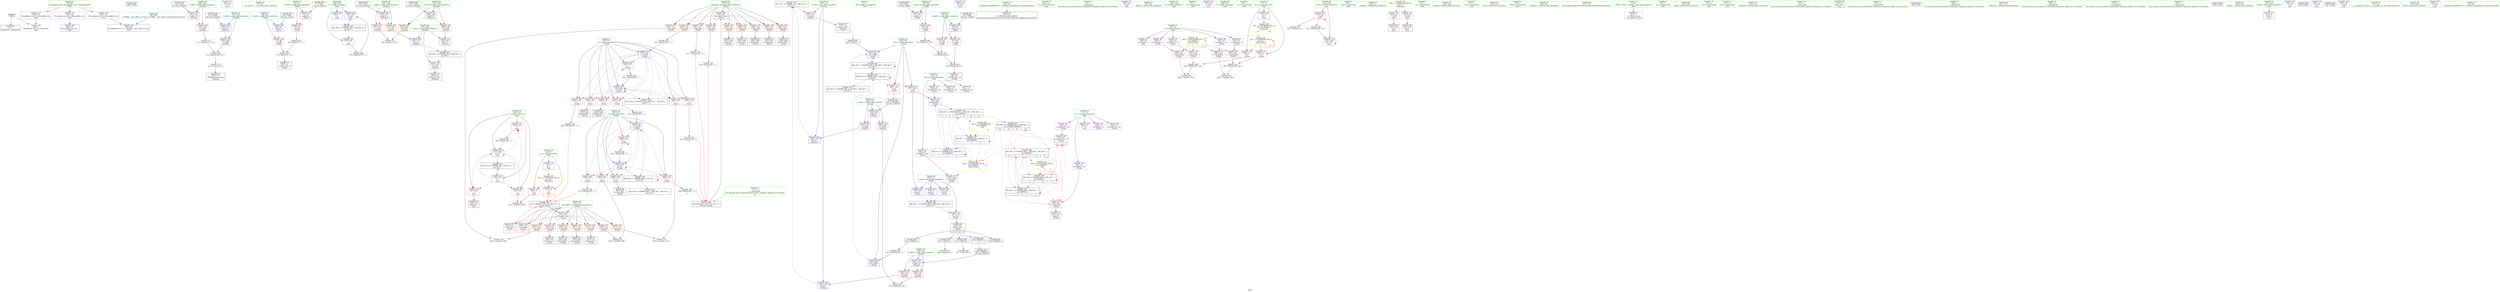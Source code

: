 digraph "SVFG" {
	label="SVFG";

	Node0x562c83ecf950 [shape=record,color=grey,label="{NodeID: 0\nNullPtr}"];
	Node0x562c83ecf950 -> Node0x562c83ee5480[style=solid];
	Node0x562c83ecf950 -> Node0x562c83eec950[style=solid];
	Node0x562c83f26810 [shape=record,color=black,label="{NodeID: 443\n380 = PHI()\n}"];
	Node0x562c83ee6e10 [shape=record,color=blue,label="{NodeID: 194\n103\<--101\nn.addr\<--n\n_Z4chckii\n}"];
	Node0x562c83ee6e10 -> Node0x562c83ee97d0[style=dashed];
	Node0x562c83ee37f0 [shape=record,color=purple,label="{NodeID: 111\n338\<--30\n\<--.str.4\nmain\n}"];
	Node0x562c83ee2210 [shape=record,color=green,label="{NodeID: 28\n51\<--52\n__cxa_atexit\<--__cxa_atexit_field_insensitive\n}"];
	Node0x562c83ef5730 [shape=record,color=grey,label="{NodeID: 305\n76 = Binary(77, 75, )\n}"];
	Node0x562c83ef5730 -> Node0x562c83ef5a30[style=solid];
	Node0x562c83eef460 [shape=record,color=blue,label="{NodeID: 222\n324\<--375\nt\<--inc5\nmain\n}"];
	Node0x562c83eef460 -> Node0x562c83f04920[style=dashed];
	Node0x562c83ee9ff0 [shape=record,color=red,label="{NodeID: 139\n154\<--149\n\<--b.addr\n_Z4maxiii\n}"];
	Node0x562c83ee9ff0 -> Node0x562c83ef6930[style=solid];
	Node0x562c83ee4aa0 [shape=record,color=green,label="{NodeID: 56\n314\<--315\ni\<--i_field_insensitive\nmain\n}"];
	Node0x562c83ee4aa0 -> Node0x562c83eec140[style=solid];
	Node0x562c83ee4aa0 -> Node0x562c83eec210[style=solid];
	Node0x562c83ee4aa0 -> Node0x562c83eec2e0[style=solid];
	Node0x562c83ee4aa0 -> Node0x562c83eef2c0[style=solid];
	Node0x562c83ee4aa0 -> Node0x562c83eef390[style=solid];
	Node0x562c83f04420 [shape=record,color=black,label="{NodeID: 333\nMR_14V_3 = PHI(MR_14V_4, MR_14V_2, )\npts\{121 \}\n}"];
	Node0x562c83f04420 -> Node0x562c83ee9970[style=dashed];
	Node0x562c83eeb6b0 [shape=record,color=red,label="{NodeID: 167\n255\<--178\n\<--j\n_Z3calii\n}"];
	Node0x562c83eeb6b0 -> Node0x562c83ef6ab0[style=solid];
	Node0x562c83ee62b0 [shape=record,color=black,label="{NodeID: 84\n260\<--259\nidxprom33\<--\n_Z3calii\n}"];
	Node0x562c83ebe7c0 [shape=record,color=green,label="{NodeID: 1\n7\<--1\n__dso_handle\<--dummyObj\nGlob }"];
	Node0x562c83f268e0 [shape=record,color=black,label="{NodeID: 444\n83 = PHI()\n0th arg _Z3offii }"];
	Node0x562c83f268e0 -> Node0x562c83ee6c70[style=solid];
	Node0x562c83ee6ee0 [shape=record,color=blue,label="{NodeID: 195\n105\<--102\nk.addr\<--k\n_Z4chckii\n}"];
	Node0x562c83ee6ee0 -> Node0x562c83ee98a0[style=dashed];
	Node0x562c83ee38c0 [shape=record,color=purple,label="{NodeID: 112\n360\<--30\n\<--.str.4\nmain\n}"];
	Node0x562c83ee2310 [shape=record,color=green,label="{NodeID: 29\n50\<--56\n_ZNSt8ios_base4InitD1Ev\<--_ZNSt8ios_base4InitD1Ev_field_insensitive\n}"];
	Node0x562c83ee2310 -> Node0x562c83ee5650[style=solid];
	Node0x562c83ef58b0 [shape=record,color=grey,label="{NodeID: 306\n246 = Binary(245, 77, )\n|{<s0>4}}"];
	Node0x562c83ef58b0:s0 -> Node0x562c83f27250[style=solid,color=red];
	Node0x562c83eea0c0 [shape=record,color=red,label="{NodeID: 140\n160\<--149\n\<--b.addr\n_Z4maxiii\n}"];
	Node0x562c83eea0c0 -> Node0x562c83ee7560[style=solid];
	Node0x562c83ee4b70 [shape=record,color=green,label="{NodeID: 57\n316\<--317\nj\<--j_field_insensitive\nmain\n}"];
	Node0x562c83f04920 [shape=record,color=black,label="{NodeID: 334\nMR_56V_3 = PHI(MR_56V_4, MR_56V_2, )\npts\{325 \}\n}"];
	Node0x562c83f04920 -> Node0x562c83eec480[style=dashed];
	Node0x562c83f04920 -> Node0x562c83eef460[style=dashed];
	Node0x562c83eeb780 [shape=record,color=red,label="{NodeID: 168\n265\<--178\n\<--j\n_Z3calii\n}"];
	Node0x562c83eeb780 -> Node0x562c83ee6380[style=solid];
	Node0x562c83ee6380 [shape=record,color=black,label="{NodeID: 85\n266\<--265\nidxprom36\<--\n_Z3calii\n}"];
	Node0x562c83ee0830 [shape=record,color=green,label="{NodeID: 2\n9\<--1\n\<--dummyObj\nCan only get source location for instruction, argument, global var or function.}"];
	Node0x562c83f269b0 [shape=record,color=black,label="{NodeID: 445\n84 = PHI()\n1st arg _Z3offii }"];
	Node0x562c83f269b0 -> Node0x562c83ee6d40[style=solid];
	Node0x562c83ee6fb0 [shape=record,color=blue,label="{NodeID: 196\n122\<--118\na.addr\<--a\n_Z4miniii\n}"];
	Node0x562c83ee6fb0 -> Node0x562c83ee9a40[style=dashed];
	Node0x562c83ee6fb0 -> Node0x562c83ee9b10[style=dashed];
	Node0x562c83ee3990 [shape=record,color=purple,label="{NodeID: 113\n349\<--32\n\<--.str.5\nmain\n}"];
	Node0x562c83ee2410 [shape=record,color=green,label="{NodeID: 30\n63\<--64\n_Z2onii\<--_Z2onii_field_insensitive\n}"];
	Node0x562c83ef5a30 [shape=record,color=grey,label="{NodeID: 307\n78 = Binary(74, 76, )\n}"];
	Node0x562c83ef5a30 -> Node0x562c83ee5750[style=solid];
	Node0x562c83eea190 [shape=record,color=red,label="{NodeID: 141\n307\<--170\n\<--retval\n_Z3calii\n}"];
	Node0x562c83eea190 -> Node0x562c83ee65f0[style=solid];
	Node0x562c83ee4c40 [shape=record,color=green,label="{NodeID: 58\n318\<--319\nk\<--k_field_insensitive\nmain\n}"];
	Node0x562c83f04e20 [shape=record,color=black,label="{NodeID: 335\nMR_52V_2 = PHI(MR_52V_4, MR_52V_1, )\npts\{315 \}\n}"];
	Node0x562c83f04e20 -> Node0x562c83eef2c0[style=dashed];
	Node0x562c83eeb850 [shape=record,color=red,label="{NodeID: 169\n274\<--178\n\<--j\n_Z3calii\n}"];
	Node0x562c83eeb850 -> Node0x562c83ef5430[style=solid];
	Node0x562c83ee6450 [shape=record,color=black,label="{NodeID: 86\n299\<--298\nidxprom53\<--\n_Z3calii\n}"];
	Node0x562c83ee08c0 [shape=record,color=green,label="{NodeID: 3\n20\<--1\n.str\<--dummyObj\nGlob }"];
	Node0x562c83f26a80 [shape=record,color=black,label="{NodeID: 446\n101 = PHI()\n0th arg _Z4chckii }"];
	Node0x562c83f26a80 -> Node0x562c83ee6e10[style=solid];
	Node0x562c83ee7080 [shape=record,color=blue,label="{NodeID: 197\n124\<--119\nb.addr\<--b\n_Z4miniii\n}"];
	Node0x562c83ee7080 -> Node0x562c83ee9be0[style=dashed];
	Node0x562c83ee7080 -> Node0x562c83ee9cb0[style=dashed];
	Node0x562c83ee3a60 [shape=record,color=purple,label="{NodeID: 114\n379\<--34\n\<--.str.6\nmain\n}"];
	Node0x562c83ee2510 [shape=record,color=green,label="{NodeID: 31\n68\<--69\nn.addr\<--n.addr_field_insensitive\n_Z2onii\n}"];
	Node0x562c83ee2510 -> Node0x562c83ee93c0[style=solid];
	Node0x562c83ee2510 -> Node0x562c83eeca50[style=solid];
	Node0x562c83ef5bb0 [shape=record,color=grey,label="{NodeID: 308\n94 = Binary(77, 93, )\n}"];
	Node0x562c83ef5bb0 -> Node0x562c83ef5eb0[style=solid];
	Node0x562c83eea260 [shape=record,color=red,label="{NodeID: 142\n184\<--172\n\<--beg.addr\n_Z3calii\n}"];
	Node0x562c83eea260 -> Node0x562c83ef70b0[style=solid];
	Node0x562c83ee4d10 [shape=record,color=green,label="{NodeID: 59\n320\<--321\nl\<--l_field_insensitive\nmain\n}"];
	Node0x562c83eeb920 [shape=record,color=red,label="{NodeID: 170\n281\<--178\n\<--j\n_Z3calii\n}"];
	Node0x562c83eeb920 -> Node0x562c83ef52b0[style=solid];
	Node0x562c83ee6520 [shape=record,color=black,label="{NodeID: 87\n302\<--301\nidxprom55\<--\n_Z3calii\n}"];
	Node0x562c83ee0950 [shape=record,color=green,label="{NodeID: 4\n22\<--1\n.str.1\<--dummyObj\nGlob }"];
	Node0x562c83f26b80 [shape=record,color=black,label="{NodeID: 447\n102 = PHI()\n1st arg _Z4chckii }"];
	Node0x562c83f26b80 -> Node0x562c83ee6ee0[style=solid];
	Node0x562c83f0c090 [shape=record,color=yellow,style=double,label="{NodeID: 364\n40V_1 = ENCHI(MR_40V_0)\npts\{140000 \}\nFun[_Z3calii]|{|<s4>3|<s5>4|<s6>5|<s7>6}}"];
	Node0x562c83f0c090 -> Node0x562c83eebe00[style=dashed];
	Node0x562c83f0c090 -> Node0x562c83eebed0[style=dashed];
	Node0x562c83f0c090 -> Node0x562c83eebfa0[style=dashed];
	Node0x562c83f0c090 -> Node0x562c83eec070[style=dashed];
	Node0x562c83f0c090:s4 -> Node0x562c83f0c090[style=dashed,color=red];
	Node0x562c83f0c090:s5 -> Node0x562c83f0c090[style=dashed,color=red];
	Node0x562c83f0c090:s6 -> Node0x562c83f0c090[style=dashed,color=red];
	Node0x562c83f0c090:s7 -> Node0x562c83f0c090[style=dashed,color=red];
	Node0x562c83ee7150 [shape=record,color=blue,label="{NodeID: 198\n120\<--132\nretval\<--\n_Z4miniii\n}"];
	Node0x562c83ee7150 -> Node0x562c83f04420[style=dashed];
	Node0x562c83ee8c90 [shape=record,color=purple,label="{NodeID: 115\n404\<--36\nllvm.global_ctors_0\<--llvm.global_ctors\nGlob }"];
	Node0x562c83ee8c90 -> Node0x562c83eec750[style=solid];
	Node0x562c83ee25e0 [shape=record,color=green,label="{NodeID: 32\n70\<--71\nk.addr\<--k.addr_field_insensitive\n_Z2onii\n}"];
	Node0x562c83ee25e0 -> Node0x562c83ee9490[style=solid];
	Node0x562c83ee25e0 -> Node0x562c83eecb20[style=solid];
	Node0x562c83ef5d30 [shape=record,color=grey,label="{NodeID: 309\n96 = Binary(91, 95, )\n}"];
	Node0x562c83ef5d30 -> Node0x562c83ee5820[style=solid];
	Node0x562c83eea330 [shape=record,color=red,label="{NodeID: 143\n190\<--172\n\<--beg.addr\n_Z3calii\n}"];
	Node0x562c83eea330 -> Node0x562c83ee5b60[style=solid];
	Node0x562c83ee4de0 [shape=record,color=green,label="{NodeID: 60\n322\<--323\ntest\<--test_field_insensitive\nmain\n}"];
	Node0x562c83ee4de0 -> Node0x562c83eec3b0[style=solid];
	Node0x562c83ee4de0 -> Node0x562c83eef1f0[style=solid];
	Node0x562c83f05820 [shape=record,color=black,label="{NodeID: 337\nMR_60V_2 = PHI(MR_60V_3, MR_60V_1, )\npts\{160000 190000 \}\n|{<s0>14|<s1>14|<s2>14|<s3>14}}"];
	Node0x562c83f05820:s0 -> Node0x562c83eebc60[style=dashed,color=red];
	Node0x562c83f05820:s1 -> Node0x562c83ee7970[style=dashed,color=red];
	Node0x562c83f05820:s2 -> Node0x562c83f07a50[style=dashed,color=red];
	Node0x562c83f05820:s3 -> Node0x562c83f0c170[style=dashed,color=red];
	Node0x562c83eeb9f0 [shape=record,color=red,label="{NodeID: 171\n288\<--178\n\<--j\n_Z3calii\n}"];
	Node0x562c83eeb9f0 -> Node0x562c83ef4fb0[style=solid];
	Node0x562c83ee65f0 [shape=record,color=black,label="{NodeID: 88\n167\<--307\n_Z3calii_ret\<--\n_Z3calii\n|{<s0>3|<s1>4|<s2>5|<s3>6|<s4>14}}"];
	Node0x562c83ee65f0:s0 -> Node0x562c83f28230[style=solid,color=blue];
	Node0x562c83ee65f0:s1 -> Node0x562c83f27ae0[style=solid,color=blue];
	Node0x562c83ee65f0:s2 -> Node0x562c83f27de0[style=solid,color=blue];
	Node0x562c83ee65f0:s3 -> Node0x562c83f27f50[style=solid,color=blue];
	Node0x562c83ee65f0:s4 -> Node0x562c83f26620[style=solid,color=blue];
	Node0x562c83ee09e0 [shape=record,color=green,label="{NodeID: 5\n24\<--1\nstdin\<--dummyObj\nGlob }"];
	Node0x562c83f26c80 [shape=record,color=black,label="{NodeID: 448\n168 = PHI(217, 244, 273, 282, 77, )\n0th arg _Z3calii }"];
	Node0x562c83f26c80 -> Node0x562c83ee7630[style=solid];
	Node0x562c83f0c170 [shape=record,color=yellow,style=double,label="{NodeID: 365\n42V_1 = ENCHI(MR_42V_0)\npts\{160000 \}\nFun[_Z3calii]|{|<s2>3}}"];
	Node0x562c83f0c170 -> Node0x562c83eebd30[style=dashed];
	Node0x562c83f0c170 -> Node0x562c83f07550[style=dashed];
	Node0x562c83f0c170:s2 -> Node0x562c83f0c170[style=dashed,color=red];
	Node0x562c83ee7220 [shape=record,color=blue,label="{NodeID: 199\n120\<--135\nretval\<--\n_Z4miniii\n}"];
	Node0x562c83ee7220 -> Node0x562c83f04420[style=dashed];
	Node0x562c83ee8d20 [shape=record,color=purple,label="{NodeID: 116\n405\<--36\nllvm.global_ctors_1\<--llvm.global_ctors\nGlob }"];
	Node0x562c83ee8d20 -> Node0x562c83eec850[style=solid];
	Node0x562c83ee26b0 [shape=record,color=green,label="{NodeID: 33\n80\<--81\n_Z3offii\<--_Z3offii_field_insensitive\n}"];
	Node0x562c83ef5eb0 [shape=record,color=grey,label="{NodeID: 310\n95 = Binary(92, 94, )\n}"];
	Node0x562c83ef5eb0 -> Node0x562c83ef5d30[style=solid];
	Node0x562c83eea400 [shape=record,color=red,label="{NodeID: 144\n199\<--172\n\<--beg.addr\n_Z3calii\n}"];
	Node0x562c83eea400 -> Node0x562c83ee5dd0[style=solid];
	Node0x562c83ee4eb0 [shape=record,color=green,label="{NodeID: 61\n324\<--325\nt\<--t_field_insensitive\nmain\n}"];
	Node0x562c83ee4eb0 -> Node0x562c83eec480[style=solid];
	Node0x562c83ee4eb0 -> Node0x562c83eef120[style=solid];
	Node0x562c83ee4eb0 -> Node0x562c83eef460[style=solid];
	Node0x562c83f05d50 [shape=record,color=black,label="{NodeID: 338\nMR_28V_3 = PHI(MR_28V_5, MR_28V_2, MR_28V_4, )\npts\{171 \}\n}"];
	Node0x562c83f05d50 -> Node0x562c83eea190[style=dashed];
	Node0x562c83eebac0 [shape=record,color=red,label="{NodeID: 172\n280\<--180\n\<--ret\n_Z3calii\n|{<s0>7}}"];
	Node0x562c83eebac0:s0 -> Node0x562c83f27600[style=solid,color=red];
	Node0x562c83ee66c0 [shape=record,color=black,label="{NodeID: 89\n331\<--328\ncall\<--\nmain\n}"];
	Node0x562c83ee1220 [shape=record,color=green,label="{NodeID: 6\n25\<--1\n.str.2\<--dummyObj\nGlob }"];
	Node0x562c83f27250 [shape=record,color=black,label="{NodeID: 449\n169 = PHI(218, 246, 275, 283, 377, )\n1st arg _Z3calii }"];
	Node0x562c83f27250 -> Node0x562c83ee7700[style=solid];
	Node0x562c83ee72f0 [shape=record,color=blue,label="{NodeID: 200\n147\<--143\na.addr\<--a\n_Z4maxiii\n}"];
	Node0x562c83ee72f0 -> Node0x562c83ee9e50[style=dashed];
	Node0x562c83ee72f0 -> Node0x562c83ee9f20[style=dashed];
	Node0x562c83ee8de0 [shape=record,color=purple,label="{NodeID: 117\n406\<--36\nllvm.global_ctors_2\<--llvm.global_ctors\nGlob }"];
	Node0x562c83ee8de0 -> Node0x562c83eec950[style=solid];
	Node0x562c83ee27b0 [shape=record,color=green,label="{NodeID: 34\n85\<--86\nn.addr\<--n.addr_field_insensitive\n_Z3offii\n}"];
	Node0x562c83ee27b0 -> Node0x562c83ee9560[style=solid];
	Node0x562c83ee27b0 -> Node0x562c83ee9630[style=solid];
	Node0x562c83ee27b0 -> Node0x562c83ee6c70[style=solid];
	Node0x562c83ef6030 [shape=record,color=grey,label="{NodeID: 311\n111 = Binary(77, 110, )\n}"];
	Node0x562c83ef6030 -> Node0x562c83ef40b0[style=solid];
	Node0x562c83eea4d0 [shape=record,color=red,label="{NodeID: 145\n208\<--172\n\<--beg.addr\n_Z3calii\n}"];
	Node0x562c83eea4d0 -> Node0x562c83ee5f70[style=solid];
	Node0x562c83ee4f80 [shape=record,color=green,label="{NodeID: 62\n332\<--333\nfreopen\<--freopen_field_insensitive\n}"];
	Node0x562c83f06a60 [shape=record,color=black,label="{NodeID: 339\nMR_34V_2 = PHI(MR_34V_4, MR_34V_1, MR_34V_1, )\npts\{177 \}\n}"];
	Node0x562c83eebb90 [shape=record,color=red,label="{NodeID: 173\n297\<--180\n\<--ret\n_Z3calii\n}"];
	Node0x562c83eebb90 -> Node0x562c83eeeeb0[style=solid];
	Node0x562c83eebb90 -> Node0x562c83eeef80[style=solid];
	Node0x562c83ee6790 [shape=record,color=black,label="{NodeID: 90\n337\<--334\ncall1\<--\nmain\n}"];
	Node0x562c83ee12b0 [shape=record,color=green,label="{NodeID: 7\n27\<--1\n.str.3\<--dummyObj\nGlob }"];
	Node0x562c83f27460 [shape=record,color=black,label="{NodeID: 450\n143 = PHI()\n0th arg _Z4maxiii }"];
	Node0x562c83f27460 -> Node0x562c83ee72f0[style=solid];
	Node0x562c83ee73c0 [shape=record,color=blue,label="{NodeID: 201\n149\<--144\nb.addr\<--b\n_Z4maxiii\n}"];
	Node0x562c83ee73c0 -> Node0x562c83ee9ff0[style=dashed];
	Node0x562c83ee73c0 -> Node0x562c83eea0c0[style=dashed];
	Node0x562c83ee8ee0 [shape=record,color=red,label="{NodeID: 118\n354\<--8\n\<--n\nmain\n}"];
	Node0x562c83ee8ee0 -> Node0x562c83ef67b0[style=solid];
	Node0x562c83ee2880 [shape=record,color=green,label="{NodeID: 35\n87\<--88\nk.addr\<--k.addr_field_insensitive\n_Z3offii\n}"];
	Node0x562c83ee2880 -> Node0x562c83ee9700[style=solid];
	Node0x562c83ee2880 -> Node0x562c83ee6d40[style=solid];
	Node0x562c83ef61b0 [shape=record,color=grey,label="{NodeID: 312\n113 = cmp(112, 9, )\n}"];
	Node0x562c83ef61b0 -> Node0x562c83ee58f0[style=solid];
	Node0x562c83eea5a0 [shape=record,color=red,label="{NodeID: 146\n216\<--172\n\<--beg.addr\n_Z3calii\n}"];
	Node0x562c83eea5a0 -> Node0x562c83ef4230[style=solid];
	Node0x562c83ee5080 [shape=record,color=green,label="{NodeID: 63\n340\<--341\nscanf\<--scanf_field_insensitive\n}"];
	Node0x562c83f06b50 [shape=record,color=black,label="{NodeID: 340\nMR_36V_2 = PHI(MR_36V_3, MR_36V_1, MR_36V_1, )\npts\{179 \}\n}"];
	Node0x562c83eebc60 [shape=record,color=red,label="{NodeID: 174\n196\<--195\n\<--arrayidx2\n_Z3calii\n}"];
	Node0x562c83eebc60 -> Node0x562c83ee5d00[style=solid];
	Node0x562c83ee6860 [shape=record,color=black,label="{NodeID: 91\n358\<--357\nidxprom\<--\nmain\n}"];
	Node0x562c83ee1340 [shape=record,color=green,label="{NodeID: 8\n29\<--1\nstdout\<--dummyObj\nGlob }"];
	Node0x562c83f27530 [shape=record,color=black,label="{NodeID: 451\n144 = PHI()\n1st arg _Z4maxiii }"];
	Node0x562c83f27530 -> Node0x562c83ee73c0[style=solid];
	Node0x562c83ee7490 [shape=record,color=blue,label="{NodeID: 202\n145\<--157\nretval\<--\n_Z4maxiii\n}"];
	Node0x562c83ee7490 -> Node0x562c83f0a750[style=dashed];
	Node0x562c83ee8fb0 [shape=record,color=red,label="{NodeID: 119\n377\<--8\n\<--n\nmain\n|{<s0>14}}"];
	Node0x562c83ee8fb0:s0 -> Node0x562c83f27250[style=solid,color=red];
	Node0x562c83ee2950 [shape=record,color=green,label="{NodeID: 36\n98\<--99\n_Z4chckii\<--_Z4chckii_field_insensitive\n}"];
	Node0x562c83ef6330 [shape=record,color=grey,label="{NodeID: 313\n347 = cmp(343, 9, )\n}"];
	Node0x562c83eea670 [shape=record,color=red,label="{NodeID: 147\n222\<--172\n\<--beg.addr\n_Z3calii\n}"];
	Node0x562c83eea670 -> Node0x562c83ef4530[style=solid];
	Node0x562c83ee5180 [shape=record,color=green,label="{NodeID: 64\n372\<--373\nllvm.memset.p0i8.i64\<--llvm.memset.p0i8.i64_field_insensitive\n}"];
	Node0x562c83f07050 [shape=record,color=black,label="{NodeID: 341\nMR_38V_2 = PHI(MR_38V_4, MR_38V_1, MR_38V_1, )\npts\{181 \}\n}"];
	Node0x562c83eebd30 [shape=record,color=red,label="{NodeID: 175\n205\<--204\n\<--arrayidx7\n_Z3calii\n}"];
	Node0x562c83eebd30 -> Node0x562c83ee78a0[style=solid];
	Node0x562c83ee6930 [shape=record,color=purple,label="{NodeID: 92\n47\<--4\n\<--_ZStL8__ioinit\n__cxx_global_var_init\n}"];
	Node0x562c83ee13d0 [shape=record,color=green,label="{NodeID: 9\n30\<--1\n.str.4\<--dummyObj\nGlob }"];
	Node0x562c83f27600 [shape=record,color=black,label="{NodeID: 452\n118 = PHI(280, )\n0th arg _Z4miniii }"];
	Node0x562c83f27600 -> Node0x562c83ee6fb0[style=solid];
	Node0x562c83ee7560 [shape=record,color=blue,label="{NodeID: 203\n145\<--160\nretval\<--\n_Z4maxiii\n}"];
	Node0x562c83ee7560 -> Node0x562c83f0a750[style=dashed];
	Node0x562c83ee9080 [shape=record,color=red,label="{NodeID: 120\n234\<--11\n\<--K\n_Z3calii\n}"];
	Node0x562c83ee9080 -> Node0x562c83ef3f30[style=solid];
	Node0x562c83ee2a50 [shape=record,color=green,label="{NodeID: 37\n103\<--104\nn.addr\<--n.addr_field_insensitive\n_Z4chckii\n}"];
	Node0x562c83ee2a50 -> Node0x562c83ee97d0[style=solid];
	Node0x562c83ee2a50 -> Node0x562c83ee6e10[style=solid];
	Node0x562c83ef64b0 [shape=record,color=grey,label="{NodeID: 314\n228 = cmp(226, 227, )\n}"];
	Node0x562c83eea740 [shape=record,color=red,label="{NodeID: 148\n230\<--172\n\<--beg.addr\n_Z3calii\n}"];
	Node0x562c83eea740 -> Node0x562c83ee6110[style=solid];
	Node0x562c83ee5280 [shape=record,color=green,label="{NodeID: 65\n381\<--382\nprintf\<--printf_field_insensitive\n}"];
	Node0x562c83f07550 [shape=record,color=black,label="{NodeID: 342\nMR_42V_2 = PHI(MR_42V_11, MR_42V_1, MR_42V_1, )\npts\{160000 \}\n|{<s0>3|<s1>4|<s2>4|<s3>5|<s4>6|<s5>14}}"];
	Node0x562c83f07550:s0 -> Node0x562c83f03a20[style=dashed,color=blue];
	Node0x562c83f07550:s1 -> Node0x562c83f03a20[style=dashed,color=blue];
	Node0x562c83f07550:s2 -> Node0x562c83f08e50[style=dashed,color=blue];
	Node0x562c83f07550:s3 -> Node0x562c83f12d60[style=dashed,color=blue];
	Node0x562c83f07550:s4 -> Node0x562c83f08e50[style=dashed,color=blue];
	Node0x562c83f07550:s5 -> Node0x562c83f05820[style=dashed,color=blue];
	Node0x562c83eebe00 [shape=record,color=red,label="{NodeID: 176\n233\<--232\n\<--arrayidx17\n_Z3calii\n}"];
	Node0x562c83eebe00 -> Node0x562c83ef3f30[style=solid];
	Node0x562c83ee6a00 [shape=record,color=purple,label="{NodeID: 93\n232\<--13\narrayidx17\<--a\n_Z3calii\n}"];
	Node0x562c83ee6a00 -> Node0x562c83eebe00[style=solid];
	Node0x562c83ee1460 [shape=record,color=green,label="{NodeID: 10\n32\<--1\n.str.5\<--dummyObj\nGlob }"];
	Node0x562c83f27710 [shape=record,color=black,label="{NodeID: 453\n119 = PHI(284, )\n1st arg _Z4miniii }"];
	Node0x562c83f27710 -> Node0x562c83ee7080[style=solid];
	Node0x562c83ee7630 [shape=record,color=blue,label="{NodeID: 204\n172\<--168\nbeg.addr\<--beg\n_Z3calii\n}"];
	Node0x562c83ee7630 -> Node0x562c83eea260[style=dashed];
	Node0x562c83ee7630 -> Node0x562c83eea330[style=dashed];
	Node0x562c83ee7630 -> Node0x562c83eea400[style=dashed];
	Node0x562c83ee7630 -> Node0x562c83eea4d0[style=dashed];
	Node0x562c83ee7630 -> Node0x562c83eea5a0[style=dashed];
	Node0x562c83ee7630 -> Node0x562c83eea670[style=dashed];
	Node0x562c83ee7630 -> Node0x562c83eea740[style=dashed];
	Node0x562c83ee7630 -> Node0x562c83eea810[style=dashed];
	Node0x562c83ee7630 -> Node0x562c83eea8e0[style=dashed];
	Node0x562c83ee9150 [shape=record,color=red,label="{NodeID: 121\n263\<--11\n\<--K\n_Z3calii\n}"];
	Node0x562c83ee9150 -> Node0x562c83ef5130[style=solid];
	Node0x562c83ee2b20 [shape=record,color=green,label="{NodeID: 38\n105\<--106\nk.addr\<--k.addr_field_insensitive\n_Z4chckii\n}"];
	Node0x562c83ee2b20 -> Node0x562c83ee98a0[style=solid];
	Node0x562c83ee2b20 -> Node0x562c83ee6ee0[style=solid];
	Node0x562c83ef6630 [shape=record,color=grey,label="{NodeID: 315\n240 = cmp(235, 239, )\n}"];
	Node0x562c83eea810 [shape=record,color=red,label="{NodeID: 149\n243\<--172\n\<--beg.addr\n_Z3calii\n}"];
	Node0x562c83eea810 -> Node0x562c83ef43b0[style=solid];
	Node0x562c83ee5380 [shape=record,color=green,label="{NodeID: 66\n38\<--400\n_GLOBAL__sub_I_Rijul_2_0.cpp\<--_GLOBAL__sub_I_Rijul_2_0.cpp_field_insensitive\n}"];
	Node0x562c83ee5380 -> Node0x562c83eec850[style=solid];
	Node0x562c83f07a50 [shape=record,color=black,label="{NodeID: 343\nMR_44V_2 = PHI(MR_44V_5, MR_44V_1, MR_44V_1, )\npts\{190000 \}\n|{<s0>3|<s1>4|<s2>4|<s3>5|<s4>6|<s5>14}}"];
	Node0x562c83f07a50:s0 -> Node0x562c83f03f20[style=dashed,color=blue];
	Node0x562c83f07a50:s1 -> Node0x562c83f03f20[style=dashed,color=blue];
	Node0x562c83f07a50:s2 -> Node0x562c83f09350[style=dashed,color=blue];
	Node0x562c83f07a50:s3 -> Node0x562c83f12ec0[style=dashed,color=blue];
	Node0x562c83f07a50:s4 -> Node0x562c83f09350[style=dashed,color=blue];
	Node0x562c83f07a50:s5 -> Node0x562c83f05820[style=dashed,color=blue];
	Node0x562c83eebed0 [shape=record,color=red,label="{NodeID: 177\n239\<--238\n\<--arrayidx20\n_Z3calii\n}"];
	Node0x562c83eebed0 -> Node0x562c83ef6630[style=solid];
	Node0x562c83ee6ad0 [shape=record,color=purple,label="{NodeID: 94\n238\<--13\narrayidx20\<--a\n_Z3calii\n}"];
	Node0x562c83ee6ad0 -> Node0x562c83eebed0[style=solid];
	Node0x562c83ee14f0 [shape=record,color=green,label="{NodeID: 11\n34\<--1\n.str.6\<--dummyObj\nGlob }"];
	Node0x562c83f27820 [shape=record,color=black,label="{NodeID: 454\n66 = PHI()\n0th arg _Z2onii }"];
	Node0x562c83f27820 -> Node0x562c83eeca50[style=solid];
	Node0x562c83ee7700 [shape=record,color=blue,label="{NodeID: 205\n174\<--169\nend.addr\<--end\n_Z3calii\n}"];
	Node0x562c83ee7700 -> Node0x562c83eea9b0[style=dashed];
	Node0x562c83ee7700 -> Node0x562c83eeaa80[style=dashed];
	Node0x562c83ee7700 -> Node0x562c83eeab50[style=dashed];
	Node0x562c83ee7700 -> Node0x562c83eeac20[style=dashed];
	Node0x562c83ee7700 -> Node0x562c83eeacf0[style=dashed];
	Node0x562c83ee7700 -> Node0x562c83eeadc0[style=dashed];
	Node0x562c83ee7700 -> Node0x562c83eeae90[style=dashed];
	Node0x562c83ee7700 -> Node0x562c83eeaf60[style=dashed];
	Node0x562c83ee7700 -> Node0x562c83eeb030[style=dashed];
	Node0x562c83ee9220 [shape=record,color=red,label="{NodeID: 122\n328\<--24\n\<--stdin\nmain\n}"];
	Node0x562c83ee9220 -> Node0x562c83ee66c0[style=solid];
	Node0x562c83ee2bf0 [shape=record,color=green,label="{NodeID: 39\n115\<--116\n_Z4miniii\<--_Z4miniii_field_insensitive\n}"];
	Node0x562c83ef67b0 [shape=record,color=grey,label="{NodeID: 316\n355 = cmp(353, 354, )\n}"];
	Node0x562c83eea8e0 [shape=record,color=red,label="{NodeID: 150\n298\<--172\n\<--beg.addr\n_Z3calii\n}"];
	Node0x562c83eea8e0 -> Node0x562c83ee6450[style=solid];
	Node0x562c83ee5480 [shape=record,color=black,label="{NodeID: 67\n2\<--3\ndummyVal\<--dummyVal\n}"];
	Node0x562c83eebfa0 [shape=record,color=red,label="{NodeID: 178\n262\<--261\n\<--arrayidx34\n_Z3calii\n}"];
	Node0x562c83eebfa0 -> Node0x562c83ef5130[style=solid];
	Node0x562c83ee6ba0 [shape=record,color=purple,label="{NodeID: 95\n261\<--13\narrayidx34\<--a\n_Z3calii\n}"];
	Node0x562c83ee6ba0 -> Node0x562c83eebfa0[style=solid];
	Node0x562c83ee1580 [shape=record,color=green,label="{NodeID: 12\n37\<--1\n\<--dummyObj\nCan only get source location for instruction, argument, global var or function.}"];
	Node0x562c83f278f0 [shape=record,color=black,label="{NodeID: 455\n67 = PHI()\n1st arg _Z2onii }"];
	Node0x562c83f278f0 -> Node0x562c83eecb20[style=solid];
	Node0x562c83ef3f30 [shape=record,color=grey,label="{NodeID: 289\n235 = Binary(233, 234, )\n}"];
	Node0x562c83ef3f30 -> Node0x562c83ef6630[style=solid];
	Node0x562c83ee77d0 [shape=record,color=blue,label="{NodeID: 206\n170\<--9\nretval\<--\n_Z3calii\n}"];
	Node0x562c83ee77d0 -> Node0x562c83f05d50[style=dashed];
	Node0x562c83ee92f0 [shape=record,color=red,label="{NodeID: 123\n334\<--29\n\<--stdout\nmain\n}"];
	Node0x562c83ee92f0 -> Node0x562c83ee6790[style=solid];
	Node0x562c83ee2cf0 [shape=record,color=green,label="{NodeID: 40\n120\<--121\nretval\<--retval_field_insensitive\n_Z4miniii\n}"];
	Node0x562c83ee2cf0 -> Node0x562c83ee9970[style=solid];
	Node0x562c83ee2cf0 -> Node0x562c83ee7150[style=solid];
	Node0x562c83ee2cf0 -> Node0x562c83ee7220[style=solid];
	Node0x562c83ef6930 [shape=record,color=grey,label="{NodeID: 317\n155 = cmp(153, 154, )\n}"];
	Node0x562c83eea9b0 [shape=record,color=red,label="{NodeID: 151\n185\<--174\n\<--end.addr\n_Z3calii\n}"];
	Node0x562c83eea9b0 -> Node0x562c83ef70b0[style=solid];
	Node0x562c83ee5580 [shape=record,color=black,label="{NodeID: 68\n311\<--9\nmain_ret\<--\nmain\n}"];
	Node0x562c83eec070 [shape=record,color=red,label="{NodeID: 179\n268\<--267\n\<--arrayidx37\n_Z3calii\n}"];
	Node0x562c83eec070 -> Node0x562c83ef6c30[style=solid];
	Node0x562c83ee3be0 [shape=record,color=purple,label="{NodeID: 96\n267\<--13\narrayidx37\<--a\n_Z3calii\n}"];
	Node0x562c83ee3be0 -> Node0x562c83eec070[style=solid];
	Node0x562c83ee1610 [shape=record,color=green,label="{NodeID: 13\n77\<--1\n\<--dummyObj\nCan only get source location for instruction, argument, global var or function.|{<s0>14}}"];
	Node0x562c83ee1610:s0 -> Node0x562c83f26c80[style=solid,color=red];
	Node0x562c83f27ae0 [shape=record,color=black,label="{NodeID: 456\n247 = PHI(167, )\n}"];
	Node0x562c83f27ae0 -> Node0x562c83ef7230[style=solid];
	Node0x562c83ef40b0 [shape=record,color=grey,label="{NodeID: 290\n112 = Binary(109, 111, )\n}"];
	Node0x562c83ef40b0 -> Node0x562c83ef61b0[style=solid];
	Node0x562c83ee78a0 [shape=record,color=blue,label="{NodeID: 207\n170\<--205\nretval\<--\n_Z3calii\n}"];
	Node0x562c83ee78a0 -> Node0x562c83f05d50[style=dashed];
	Node0x562c83ee93c0 [shape=record,color=red,label="{NodeID: 124\n74\<--68\n\<--n.addr\n_Z2onii\n}"];
	Node0x562c83ee93c0 -> Node0x562c83ef5a30[style=solid];
	Node0x562c83ee2dc0 [shape=record,color=green,label="{NodeID: 41\n122\<--123\na.addr\<--a.addr_field_insensitive\n_Z4miniii\n}"];
	Node0x562c83ee2dc0 -> Node0x562c83ee9a40[style=solid];
	Node0x562c83ee2dc0 -> Node0x562c83ee9b10[style=solid];
	Node0x562c83ee2dc0 -> Node0x562c83ee6fb0[style=solid];
	Node0x562c83ef6ab0 [shape=record,color=grey,label="{NodeID: 318\n257 = cmp(255, 256, )\n}"];
	Node0x562c83eeaa80 [shape=record,color=red,label="{NodeID: 152\n193\<--174\n\<--end.addr\n_Z3calii\n}"];
	Node0x562c83eeaa80 -> Node0x562c83ee5c30[style=solid];
	Node0x562c83ee5650 [shape=record,color=black,label="{NodeID: 69\n49\<--50\n\<--_ZNSt8ios_base4InitD1Ev\nCan only get source location for instruction, argument, global var or function.}"];
	Node0x562c83eec140 [shape=record,color=red,label="{NodeID: 180\n353\<--314\n\<--i\nmain\n}"];
	Node0x562c83eec140 -> Node0x562c83ef67b0[style=solid];
	Node0x562c83ee3cb0 [shape=record,color=purple,label="{NodeID: 97\n359\<--13\narrayidx\<--a\nmain\n}"];
	Node0x562c83ee16a0 [shape=record,color=green,label="{NodeID: 14\n215\<--1\n\<--dummyObj\nCan only get source location for instruction, argument, global var or function.}"];
	Node0x562c83f27d10 [shape=record,color=black,label="{NodeID: 457\n48 = PHI()\n}"];
	Node0x562c83ef4230 [shape=record,color=grey,label="{NodeID: 291\n217 = Binary(216, 77, )\n|{<s0>3}}"];
	Node0x562c83ef4230:s0 -> Node0x562c83f26c80[style=solid,color=red];
	Node0x562c83ee7970 [shape=record,color=blue,label="{NodeID: 208\n213\<--215\narrayidx12\<--\n_Z3calii\n|{<s0>3|<s1>3|<s2>3}}"];
	Node0x562c83ee7970:s0 -> Node0x562c83eebc60[style=dashed,color=red];
	Node0x562c83ee7970:s1 -> Node0x562c83ee7970[style=dashed,color=red];
	Node0x562c83ee7970:s2 -> Node0x562c83f07a50[style=dashed,color=red];
	Node0x562c83ee9490 [shape=record,color=red,label="{NodeID: 125\n75\<--70\n\<--k.addr\n_Z2onii\n}"];
	Node0x562c83ee9490 -> Node0x562c83ef5730[style=solid];
	Node0x562c83ee2e90 [shape=record,color=green,label="{NodeID: 42\n124\<--125\nb.addr\<--b.addr_field_insensitive\n_Z4miniii\n}"];
	Node0x562c83ee2e90 -> Node0x562c83ee9be0[style=solid];
	Node0x562c83ee2e90 -> Node0x562c83ee9cb0[style=solid];
	Node0x562c83ee2e90 -> Node0x562c83ee7080[style=solid];
	Node0x562c83ef6c30 [shape=record,color=grey,label="{NodeID: 319\n269 = cmp(264, 268, )\n}"];
	Node0x562c83eeab50 [shape=record,color=red,label="{NodeID: 153\n202\<--174\n\<--end.addr\n_Z3calii\n}"];
	Node0x562c83eeab50 -> Node0x562c83ee5ea0[style=solid];
	Node0x562c83ee5750 [shape=record,color=black,label="{NodeID: 70\n65\<--78\n_Z2onii_ret\<--or\n_Z2onii\n}"];
	Node0x562c83f08e50 [shape=record,color=black,label="{NodeID: 347\nMR_42V_7 = PHI(MR_42V_8, MR_42V_6, )\npts\{160000 \}\n|{|<s2>5}}"];
	Node0x562c83f08e50 -> Node0x562c83f03a20[style=dashed];
	Node0x562c83f08e50 -> Node0x562c83f08e50[style=dashed];
	Node0x562c83f08e50:s2 -> Node0x562c83f0c170[style=dashed,color=red];
	Node0x562c83eec210 [shape=record,color=red,label="{NodeID: 181\n357\<--314\n\<--i\nmain\n}"];
	Node0x562c83eec210 -> Node0x562c83ee6860[style=solid];
	Node0x562c83ee3d80 [shape=record,color=purple,label="{NodeID: 98\n201\<--15\narrayidx5\<--dp\n_Z3calii\n}"];
	Node0x562c83ee1730 [shape=record,color=green,label="{NodeID: 15\n345\<--1\n\<--dummyObj\nCan only get source location for instruction, argument, global var or function.}"];
	Node0x562c83f27de0 [shape=record,color=black,label="{NodeID: 458\n276 = PHI(167, )\n}"];
	Node0x562c83f27de0 -> Node0x562c83ef6db0[style=solid];
	Node0x562c83f0cac0 [shape=record,color=yellow,style=double,label="{NodeID: 375\n46V_1 = ENCHI(MR_46V_0)\npts\{1 \}\nFun[main]}"];
	Node0x562c83f0cac0 -> Node0x562c83ee9220[style=dashed];
	Node0x562c83f0cac0 -> Node0x562c83ee92f0[style=dashed];
	Node0x562c83ef43b0 [shape=record,color=grey,label="{NodeID: 292\n244 = Binary(243, 77, )\n|{<s0>4}}"];
	Node0x562c83ef43b0:s0 -> Node0x562c83f26c80[style=solid,color=red];
	Node0x562c83ee7a40 [shape=record,color=blue,label="{NodeID: 209\n180\<--220\nret\<--add13\n_Z3calii\n}"];
	Node0x562c83ee7a40 -> Node0x562c83f03520[style=dashed];
	Node0x562c83ee9560 [shape=record,color=red,label="{NodeID: 126\n91\<--85\n\<--n.addr\n_Z3offii\n}"];
	Node0x562c83ee9560 -> Node0x562c83ef5d30[style=solid];
	Node0x562c83ee2f60 [shape=record,color=green,label="{NodeID: 43\n140\<--141\n_Z4maxiii\<--_Z4maxiii_field_insensitive\n}"];
	Node0x562c83ef6db0 [shape=record,color=grey,label="{NodeID: 320\n277 = cmp(276, 9, )\n}"];
	Node0x562c83eeac20 [shape=record,color=red,label="{NodeID: 154\n211\<--174\n\<--end.addr\n_Z3calii\n}"];
	Node0x562c83eeac20 -> Node0x562c83ee6040[style=solid];
	Node0x562c83ee5820 [shape=record,color=black,label="{NodeID: 71\n82\<--96\n_Z3offii_ret\<--sub\n_Z3offii\n}"];
	Node0x562c83f09350 [shape=record,color=black,label="{NodeID: 348\nMR_44V_8 = PHI(MR_44V_9, MR_44V_7, )\npts\{190000 \}\n|{|<s2>5|<s3>5|<s4>5}}"];
	Node0x562c83f09350 -> Node0x562c83f03f20[style=dashed];
	Node0x562c83f09350 -> Node0x562c83f09350[style=dashed];
	Node0x562c83f09350:s2 -> Node0x562c83eebc60[style=dashed,color=red];
	Node0x562c83f09350:s3 -> Node0x562c83ee7970[style=dashed,color=red];
	Node0x562c83f09350:s4 -> Node0x562c83f07a50[style=dashed,color=red];
	Node0x562c83eec2e0 [shape=record,color=red,label="{NodeID: 182\n363\<--314\n\<--i\nmain\n}"];
	Node0x562c83eec2e0 -> Node0x562c83ef4b30[style=solid];
	Node0x562c83ee3e50 [shape=record,color=purple,label="{NodeID: 99\n204\<--15\narrayidx7\<--dp\n_Z3calii\n}"];
	Node0x562c83ee3e50 -> Node0x562c83eebd30[style=solid];
	Node0x562c83ee17c0 [shape=record,color=green,label="{NodeID: 16\n369\<--1\n\<--dummyObj\nCan only get source location for instruction, argument, global var or function.}"];
	Node0x562c83f27f50 [shape=record,color=black,label="{NodeID: 459\n284 = PHI(167, )\n|{<s0>7}}"];
	Node0x562c83f27f50:s0 -> Node0x562c83f27710[style=solid,color=red];
	Node0x562c83f0cbd0 [shape=record,color=yellow,style=double,label="{NodeID: 376\n48V_1 = ENCHI(MR_48V_0)\npts\{10 \}\nFun[main]}"];
	Node0x562c83f0cbd0 -> Node0x562c83ee8ee0[style=dashed];
	Node0x562c83f0cbd0 -> Node0x562c83ee8fb0[style=dashed];
	Node0x562c83ef4530 [shape=record,color=grey,label="{NodeID: 293\n223 = Binary(222, 77, )\n}"];
	Node0x562c83ef4530 -> Node0x562c83ee7b10[style=solid];
	Node0x562c83ee7b10 [shape=record,color=blue,label="{NodeID: 210\n176\<--223\ni\<--add14\n_Z3calii\n}"];
	Node0x562c83ee7b10 -> Node0x562c83eeb100[style=dashed];
	Node0x562c83ee7b10 -> Node0x562c83eeb1d0[style=dashed];
	Node0x562c83ee7b10 -> Node0x562c83eeb2a0[style=dashed];
	Node0x562c83ee7b10 -> Node0x562c83eeb370[style=dashed];
	Node0x562c83ee7b10 -> Node0x562c83eeb440[style=dashed];
	Node0x562c83ee7b10 -> Node0x562c83eeb510[style=dashed];
	Node0x562c83ee7b10 -> Node0x562c83eeb5e0[style=dashed];
	Node0x562c83ee7b10 -> Node0x562c83eeede0[style=dashed];
	Node0x562c83ee7b10 -> Node0x562c83f06a60[style=dashed];
	Node0x562c83ee9630 [shape=record,color=red,label="{NodeID: 127\n92\<--85\n\<--n.addr\n_Z3offii\n}"];
	Node0x562c83ee9630 -> Node0x562c83ef5eb0[style=solid];
	Node0x562c83ee3060 [shape=record,color=green,label="{NodeID: 44\n145\<--146\nretval\<--retval_field_insensitive\n_Z4maxiii\n}"];
	Node0x562c83ee3060 -> Node0x562c83ee9d80[style=solid];
	Node0x562c83ee3060 -> Node0x562c83ee7490[style=solid];
	Node0x562c83ee3060 -> Node0x562c83ee7560[style=solid];
	Node0x562c83ef6f30 [shape=record,color=grey,label="{NodeID: 321\n130 = cmp(128, 129, )\n}"];
	Node0x562c83eeacf0 [shape=record,color=red,label="{NodeID: 155\n218\<--174\n\<--end.addr\n_Z3calii\n|{<s0>3}}"];
	Node0x562c83eeacf0:s0 -> Node0x562c83f27250[style=solid,color=red];
	Node0x562c83ee58f0 [shape=record,color=black,label="{NodeID: 72\n100\<--113\n_Z4chckii_ret\<--tobool\n_Z4chckii\n}"];
	Node0x562c83f09850 [shape=record,color=black,label="{NodeID: 349\nMR_38V_7 = PHI(MR_38V_8, MR_38V_6, MR_38V_6, )\npts\{181 \}\n}"];
	Node0x562c83f09850 -> Node0x562c83eebac0[style=dashed];
	Node0x562c83f09850 -> Node0x562c83eeec40[style=dashed];
	Node0x562c83f09850 -> Node0x562c83f03520[style=dashed];
	Node0x562c83f09850 -> Node0x562c83f09850[style=dashed];
	Node0x562c83eec3b0 [shape=record,color=red,label="{NodeID: 183\n343\<--322\n\<--test\nmain\n}"];
	Node0x562c83eec3b0 -> Node0x562c83ef4cb0[style=solid];
	Node0x562c83eec3b0 -> Node0x562c83ef6330[style=solid];
	Node0x562c83ee3f20 [shape=record,color=purple,label="{NodeID: 100\n300\<--15\narrayidx54\<--dp\n_Z3calii\n}"];
	Node0x562c83ee1850 [shape=record,color=green,label="{NodeID: 17\n370\<--1\n\<--dummyObj\nCan only get source location for instruction, argument, global var or function.}"];
	Node0x562c83f28120 [shape=record,color=black,label="{NodeID: 460\n285 = PHI(117, )\n}"];
	Node0x562c83f28120 -> Node0x562c83eeec40[style=solid];
	Node0x562c83ef46b0 [shape=record,color=grey,label="{NodeID: 294\n220 = Binary(219, 77, )\n}"];
	Node0x562c83ef46b0 -> Node0x562c83ee7a40[style=solid];
	Node0x562c83ee7be0 [shape=record,color=blue,label="{NodeID: 211\n178\<--252\nj\<--add29\n_Z3calii\n}"];
	Node0x562c83ee7be0 -> Node0x562c83eeb6b0[style=dashed];
	Node0x562c83ee7be0 -> Node0x562c83eeb780[style=dashed];
	Node0x562c83ee7be0 -> Node0x562c83eeb850[style=dashed];
	Node0x562c83ee7be0 -> Node0x562c83eeb920[style=dashed];
	Node0x562c83ee7be0 -> Node0x562c83eeb9f0[style=dashed];
	Node0x562c83ee7be0 -> Node0x562c83eeed10[style=dashed];
	Node0x562c83ee7be0 -> Node0x562c83f03020[style=dashed];
	Node0x562c83ee9700 [shape=record,color=red,label="{NodeID: 128\n93\<--87\n\<--k.addr\n_Z3offii\n}"];
	Node0x562c83ee9700 -> Node0x562c83ef5bb0[style=solid];
	Node0x562c83ee3130 [shape=record,color=green,label="{NodeID: 45\n147\<--148\na.addr\<--a.addr_field_insensitive\n_Z4maxiii\n}"];
	Node0x562c83ee3130 -> Node0x562c83ee9e50[style=solid];
	Node0x562c83ee3130 -> Node0x562c83ee9f20[style=solid];
	Node0x562c83ee3130 -> Node0x562c83ee72f0[style=solid];
	Node0x562c83ef70b0 [shape=record,color=grey,label="{NodeID: 322\n186 = cmp(184, 185, )\n}"];
	Node0x562c83eeadc0 [shape=record,color=red,label="{NodeID: 156\n227\<--174\n\<--end.addr\n_Z3calii\n}"];
	Node0x562c83eeadc0 -> Node0x562c83ef64b0[style=solid];
	Node0x562c83ee59c0 [shape=record,color=black,label="{NodeID: 73\n117\<--138\n_Z4miniii_ret\<--\n_Z4miniii\n|{<s0>7}}"];
	Node0x562c83ee59c0:s0 -> Node0x562c83f28120[style=solid,color=blue];
	Node0x562c83f12d60 [shape=record,color=yellow,style=double,label="{NodeID: 433\n42V_9 = CSCHI(MR_42V_7)\npts\{160000 \}\nCS[]|{|<s1>6}}"];
	Node0x562c83f12d60 -> Node0x562c83f08e50[style=dashed];
	Node0x562c83f12d60:s1 -> Node0x562c83f0c170[style=dashed,color=red];
	Node0x562c83eec480 [shape=record,color=red,label="{NodeID: 184\n374\<--324\n\<--t\nmain\n}"];
	Node0x562c83eec480 -> Node0x562c83ef49b0[style=solid];
	Node0x562c83ee3ff0 [shape=record,color=purple,label="{NodeID: 101\n303\<--15\narrayidx56\<--dp\n_Z3calii\n}"];
	Node0x562c83ee3ff0 -> Node0x562c83eeeeb0[style=solid];
	Node0x562c83ee18e0 [shape=record,color=green,label="{NodeID: 18\n371\<--1\n\<--dummyObj\nCan only get source location for instruction, argument, global var or function.}"];
	Node0x562c83f28230 [shape=record,color=black,label="{NodeID: 461\n219 = PHI(167, )\n}"];
	Node0x562c83f28230 -> Node0x562c83ef46b0[style=solid];
	Node0x562c83ef4830 [shape=record,color=grey,label="{NodeID: 295\n294 = Binary(293, 77, )\n}"];
	Node0x562c83ef4830 -> Node0x562c83eeede0[style=solid];
	Node0x562c83eeec40 [shape=record,color=blue,label="{NodeID: 212\n180\<--285\nret\<--call49\n_Z3calii\n}"];
	Node0x562c83eeec40 -> Node0x562c83f09850[style=dashed];
	Node0x562c83ee97d0 [shape=record,color=red,label="{NodeID: 129\n109\<--103\n\<--n.addr\n_Z4chckii\n}"];
	Node0x562c83ee97d0 -> Node0x562c83ef40b0[style=solid];
	Node0x562c83ee3200 [shape=record,color=green,label="{NodeID: 46\n149\<--150\nb.addr\<--b.addr_field_insensitive\n_Z4maxiii\n}"];
	Node0x562c83ee3200 -> Node0x562c83ee9ff0[style=solid];
	Node0x562c83ee3200 -> Node0x562c83eea0c0[style=solid];
	Node0x562c83ee3200 -> Node0x562c83ee73c0[style=solid];
	Node0x562c83ef7230 [shape=record,color=grey,label="{NodeID: 323\n248 = cmp(247, 9, )\n}"];
	Node0x562c83eeae90 [shape=record,color=red,label="{NodeID: 157\n256\<--174\n\<--end.addr\n_Z3calii\n}"];
	Node0x562c83eeae90 -> Node0x562c83ef6ab0[style=solid];
	Node0x562c83ee5a90 [shape=record,color=black,label="{NodeID: 74\n142\<--163\n_Z4maxiii_ret\<--\n_Z4maxiii\n}"];
	Node0x562c83f12ec0 [shape=record,color=yellow,style=double,label="{NodeID: 434\n44V_10 = CSCHI(MR_44V_8)\npts\{190000 \}\nCS[]|{|<s1>6|<s2>6|<s3>6}}"];
	Node0x562c83f12ec0 -> Node0x562c83f09350[style=dashed];
	Node0x562c83f12ec0:s1 -> Node0x562c83eebc60[style=dashed,color=red];
	Node0x562c83f12ec0:s2 -> Node0x562c83ee7970[style=dashed,color=red];
	Node0x562c83f12ec0:s3 -> Node0x562c83f07a50[style=dashed,color=red];
	Node0x562c83eec550 [shape=record,color=blue,label="{NodeID: 185\n8\<--9\nn\<--\nGlob }"];
	Node0x562c83eec550 -> Node0x562c83f0cbd0[style=dashed];
	Node0x562c83ee40c0 [shape=record,color=purple,label="{NodeID: 102\n192\<--17\narrayidx\<--vis\n_Z3calii\n}"];
	Node0x562c83ee1970 [shape=record,color=green,label="{NodeID: 19\n4\<--6\n_ZStL8__ioinit\<--_ZStL8__ioinit_field_insensitive\nGlob }"];
	Node0x562c83ee1970 -> Node0x562c83ee6930[style=solid];
	Node0x562c83f28340 [shape=record,color=black,label="{NodeID: 462\n339 = PHI()\n}"];
	Node0x562c83ef49b0 [shape=record,color=grey,label="{NodeID: 296\n375 = Binary(374, 77, )\n}"];
	Node0x562c83ef49b0 -> Node0x562c83eef460[style=solid];
	Node0x562c83eeed10 [shape=record,color=blue,label="{NodeID: 213\n178\<--289\nj\<--inc\n_Z3calii\n}"];
	Node0x562c83eeed10 -> Node0x562c83eeb6b0[style=dashed];
	Node0x562c83eeed10 -> Node0x562c83eeb780[style=dashed];
	Node0x562c83eeed10 -> Node0x562c83eeb850[style=dashed];
	Node0x562c83eeed10 -> Node0x562c83eeb920[style=dashed];
	Node0x562c83eeed10 -> Node0x562c83eeb9f0[style=dashed];
	Node0x562c83eeed10 -> Node0x562c83eeed10[style=dashed];
	Node0x562c83eeed10 -> Node0x562c83f03020[style=dashed];
	Node0x562c83ee98a0 [shape=record,color=red,label="{NodeID: 130\n110\<--105\n\<--k.addr\n_Z4chckii\n}"];
	Node0x562c83ee98a0 -> Node0x562c83ef6030[style=solid];
	Node0x562c83ee32d0 [shape=record,color=green,label="{NodeID: 47\n165\<--166\n_Z3calii\<--_Z3calii_field_insensitive\n}"];
	Node0x562c83eeaf60 [shape=record,color=red,label="{NodeID: 158\n283\<--174\n\<--end.addr\n_Z3calii\n|{<s0>6}}"];
	Node0x562c83eeaf60:s0 -> Node0x562c83f27250[style=solid,color=red];
	Node0x562c83ee5b60 [shape=record,color=black,label="{NodeID: 75\n191\<--190\nidxprom\<--\n_Z3calii\n}"];
	Node0x562c83f0a750 [shape=record,color=black,label="{NodeID: 352\nMR_20V_3 = PHI(MR_20V_4, MR_20V_2, )\npts\{146 \}\n}"];
	Node0x562c83f0a750 -> Node0x562c83ee9d80[style=dashed];
	Node0x562c83eec650 [shape=record,color=blue,label="{NodeID: 186\n11\<--9\nK\<--\nGlob }"];
	Node0x562c83eec650 -> Node0x562c83f0d030[style=dashed];
	Node0x562c83ee4190 [shape=record,color=purple,label="{NodeID: 103\n195\<--17\narrayidx2\<--vis\n_Z3calii\n}"];
	Node0x562c83ee4190 -> Node0x562c83eebc60[style=solid];
	Node0x562c83ee1a40 [shape=record,color=green,label="{NodeID: 20\n8\<--10\nn\<--n_field_insensitive\nGlob }"];
	Node0x562c83ee1a40 -> Node0x562c83ee8ee0[style=solid];
	Node0x562c83ee1a40 -> Node0x562c83ee8fb0[style=solid];
	Node0x562c83ee1a40 -> Node0x562c83eec550[style=solid];
	Node0x562c83ef4b30 [shape=record,color=grey,label="{NodeID: 297\n364 = Binary(363, 77, )\n}"];
	Node0x562c83ef4b30 -> Node0x562c83eef390[style=solid];
	Node0x562c83eeede0 [shape=record,color=blue,label="{NodeID: 214\n176\<--294\ni\<--inc51\n_Z3calii\n}"];
	Node0x562c83eeede0 -> Node0x562c83eeb100[style=dashed];
	Node0x562c83eeede0 -> Node0x562c83eeb1d0[style=dashed];
	Node0x562c83eeede0 -> Node0x562c83eeb2a0[style=dashed];
	Node0x562c83eeede0 -> Node0x562c83eeb370[style=dashed];
	Node0x562c83eeede0 -> Node0x562c83eeb440[style=dashed];
	Node0x562c83eeede0 -> Node0x562c83eeb510[style=dashed];
	Node0x562c83eeede0 -> Node0x562c83eeb5e0[style=dashed];
	Node0x562c83eeede0 -> Node0x562c83eeede0[style=dashed];
	Node0x562c83eeede0 -> Node0x562c83f06a60[style=dashed];
	Node0x562c83ee9970 [shape=record,color=red,label="{NodeID: 131\n138\<--120\n\<--retval\n_Z4miniii\n}"];
	Node0x562c83ee9970 -> Node0x562c83ee59c0[style=solid];
	Node0x562c83ee43f0 [shape=record,color=green,label="{NodeID: 48\n170\<--171\nretval\<--retval_field_insensitive\n_Z3calii\n}"];
	Node0x562c83ee43f0 -> Node0x562c83eea190[style=solid];
	Node0x562c83ee43f0 -> Node0x562c83ee77d0[style=solid];
	Node0x562c83ee43f0 -> Node0x562c83ee78a0[style=solid];
	Node0x562c83ee43f0 -> Node0x562c83eeef80[style=solid];
	Node0x562c83eeb030 [shape=record,color=red,label="{NodeID: 159\n301\<--174\n\<--end.addr\n_Z3calii\n}"];
	Node0x562c83eeb030 -> Node0x562c83ee6520[style=solid];
	Node0x562c83ee5c30 [shape=record,color=black,label="{NodeID: 76\n194\<--193\nidxprom1\<--\n_Z3calii\n}"];
	Node0x562c83eec750 [shape=record,color=blue,label="{NodeID: 187\n404\<--37\nllvm.global_ctors_0\<--\nGlob }"];
	Node0x562c83ee4260 [shape=record,color=purple,label="{NodeID: 104\n210\<--17\narrayidx10\<--vis\n_Z3calii\n}"];
	Node0x562c83ee1b10 [shape=record,color=green,label="{NodeID: 21\n11\<--12\nK\<--K_field_insensitive\nGlob }"];
	Node0x562c83ee1b10 -> Node0x562c83ee9080[style=solid];
	Node0x562c83ee1b10 -> Node0x562c83ee9150[style=solid];
	Node0x562c83ee1b10 -> Node0x562c83eec650[style=solid];
	Node0x562c83f0d030 [shape=record,color=yellow,style=double,label="{NodeID: 381\n58V_1 = ENCHI(MR_58V_0)\npts\{12 140000 \}\nFun[main]|{<s0>14|<s1>14}}"];
	Node0x562c83f0d030:s0 -> Node0x562c83f0ba40[style=dashed,color=red];
	Node0x562c83f0d030:s1 -> Node0x562c83f0c090[style=dashed,color=red];
	Node0x562c83ef4cb0 [shape=record,color=grey,label="{NodeID: 298\n344 = Binary(343, 345, )\n}"];
	Node0x562c83ef4cb0 -> Node0x562c83eef1f0[style=solid];
	Node0x562c83eeeeb0 [shape=record,color=blue,label="{NodeID: 215\n303\<--297\narrayidx56\<--\n_Z3calii\n}"];
	Node0x562c83eeeeb0 -> Node0x562c83f07550[style=dashed];
	Node0x562c83ee9a40 [shape=record,color=red,label="{NodeID: 132\n128\<--122\n\<--a.addr\n_Z4miniii\n}"];
	Node0x562c83ee9a40 -> Node0x562c83ef6f30[style=solid];
	Node0x562c83ee44c0 [shape=record,color=green,label="{NodeID: 49\n172\<--173\nbeg.addr\<--beg.addr_field_insensitive\n_Z3calii\n}"];
	Node0x562c83ee44c0 -> Node0x562c83eea260[style=solid];
	Node0x562c83ee44c0 -> Node0x562c83eea330[style=solid];
	Node0x562c83ee44c0 -> Node0x562c83eea400[style=solid];
	Node0x562c83ee44c0 -> Node0x562c83eea4d0[style=solid];
	Node0x562c83ee44c0 -> Node0x562c83eea5a0[style=solid];
	Node0x562c83ee44c0 -> Node0x562c83eea670[style=solid];
	Node0x562c83ee44c0 -> Node0x562c83eea740[style=solid];
	Node0x562c83ee44c0 -> Node0x562c83eea810[style=solid];
	Node0x562c83ee44c0 -> Node0x562c83eea8e0[style=solid];
	Node0x562c83ee44c0 -> Node0x562c83ee7630[style=solid];
	Node0x562c83eeb100 [shape=record,color=red,label="{NodeID: 160\n226\<--176\n\<--i\n_Z3calii\n}"];
	Node0x562c83eeb100 -> Node0x562c83ef64b0[style=solid];
	Node0x562c83ee5d00 [shape=record,color=black,label="{NodeID: 77\n197\<--196\ntobool\<--\n_Z3calii\n}"];
	Node0x562c83eec850 [shape=record,color=blue,label="{NodeID: 188\n405\<--38\nllvm.global_ctors_1\<--_GLOBAL__sub_I_Rijul_2_0.cpp\nGlob }"];
	Node0x562c83ee4330 [shape=record,color=purple,label="{NodeID: 105\n213\<--17\narrayidx12\<--vis\n_Z3calii\n}"];
	Node0x562c83ee4330 -> Node0x562c83ee7970[style=solid];
	Node0x562c83ee1c10 [shape=record,color=green,label="{NodeID: 22\n13\<--14\na\<--a_field_insensitive\nGlob }"];
	Node0x562c83ee1c10 -> Node0x562c83ee6a00[style=solid];
	Node0x562c83ee1c10 -> Node0x562c83ee6ad0[style=solid];
	Node0x562c83ee1c10 -> Node0x562c83ee6ba0[style=solid];
	Node0x562c83ee1c10 -> Node0x562c83ee3be0[style=solid];
	Node0x562c83ee1c10 -> Node0x562c83ee3cb0[style=solid];
	Node0x562c83ef4e30 [shape=record,color=grey,label="{NodeID: 299\n252 = Binary(251, 77, )\n}"];
	Node0x562c83ef4e30 -> Node0x562c83ee7be0[style=solid];
	Node0x562c83eeef80 [shape=record,color=blue,label="{NodeID: 216\n170\<--297\nretval\<--\n_Z3calii\n}"];
	Node0x562c83eeef80 -> Node0x562c83f05d50[style=dashed];
	Node0x562c83ee9b10 [shape=record,color=red,label="{NodeID: 133\n132\<--122\n\<--a.addr\n_Z4miniii\n}"];
	Node0x562c83ee9b10 -> Node0x562c83ee7150[style=solid];
	Node0x562c83ee4590 [shape=record,color=green,label="{NodeID: 50\n174\<--175\nend.addr\<--end.addr_field_insensitive\n_Z3calii\n}"];
	Node0x562c83ee4590 -> Node0x562c83eea9b0[style=solid];
	Node0x562c83ee4590 -> Node0x562c83eeaa80[style=solid];
	Node0x562c83ee4590 -> Node0x562c83eeab50[style=solid];
	Node0x562c83ee4590 -> Node0x562c83eeac20[style=solid];
	Node0x562c83ee4590 -> Node0x562c83eeacf0[style=solid];
	Node0x562c83ee4590 -> Node0x562c83eeadc0[style=solid];
	Node0x562c83ee4590 -> Node0x562c83eeae90[style=solid];
	Node0x562c83ee4590 -> Node0x562c83eeaf60[style=solid];
	Node0x562c83ee4590 -> Node0x562c83eeb030[style=solid];
	Node0x562c83ee4590 -> Node0x562c83ee7700[style=solid];
	Node0x562c83eeb1d0 [shape=record,color=red,label="{NodeID: 161\n236\<--176\n\<--i\n_Z3calii\n}"];
	Node0x562c83eeb1d0 -> Node0x562c83ee61e0[style=solid];
	Node0x562c83ee5dd0 [shape=record,color=black,label="{NodeID: 78\n200\<--199\nidxprom4\<--\n_Z3calii\n}"];
	Node0x562c83eec950 [shape=record,color=blue, style = dotted,label="{NodeID: 189\n406\<--3\nllvm.global_ctors_2\<--dummyVal\nGlob }"];
	Node0x562c83ee33e0 [shape=record,color=purple,label="{NodeID: 106\n367\<--17\n\<--vis\nmain\n}"];
	Node0x562c83ee1d10 [shape=record,color=green,label="{NodeID: 23\n15\<--16\ndp\<--dp_field_insensitive\nGlob }"];
	Node0x562c83ee1d10 -> Node0x562c83ee3d80[style=solid];
	Node0x562c83ee1d10 -> Node0x562c83ee3e50[style=solid];
	Node0x562c83ee1d10 -> Node0x562c83ee3f20[style=solid];
	Node0x562c83ee1d10 -> Node0x562c83ee3ff0[style=solid];
	Node0x562c83ef4fb0 [shape=record,color=grey,label="{NodeID: 300\n289 = Binary(288, 77, )\n}"];
	Node0x562c83ef4fb0 -> Node0x562c83eeed10[style=solid];
	Node0x562c83eef050 [shape=record,color=blue,label="{NodeID: 217\n312\<--9\nretval\<--\nmain\n}"];
	Node0x562c83ee9be0 [shape=record,color=red,label="{NodeID: 134\n129\<--124\n\<--b.addr\n_Z4miniii\n}"];
	Node0x562c83ee9be0 -> Node0x562c83ef6f30[style=solid];
	Node0x562c83ee4660 [shape=record,color=green,label="{NodeID: 51\n176\<--177\ni\<--i_field_insensitive\n_Z3calii\n}"];
	Node0x562c83ee4660 -> Node0x562c83eeb100[style=solid];
	Node0x562c83ee4660 -> Node0x562c83eeb1d0[style=solid];
	Node0x562c83ee4660 -> Node0x562c83eeb2a0[style=solid];
	Node0x562c83ee4660 -> Node0x562c83eeb370[style=solid];
	Node0x562c83ee4660 -> Node0x562c83eeb440[style=solid];
	Node0x562c83ee4660 -> Node0x562c83eeb510[style=solid];
	Node0x562c83ee4660 -> Node0x562c83eeb5e0[style=solid];
	Node0x562c83ee4660 -> Node0x562c83ee7b10[style=solid];
	Node0x562c83ee4660 -> Node0x562c83eeede0[style=solid];
	Node0x562c83eeb2a0 [shape=record,color=red,label="{NodeID: 162\n245\<--176\n\<--i\n_Z3calii\n}"];
	Node0x562c83eeb2a0 -> Node0x562c83ef58b0[style=solid];
	Node0x562c83ee5ea0 [shape=record,color=black,label="{NodeID: 79\n203\<--202\nidxprom6\<--\n_Z3calii\n}"];
	Node0x562c83eeca50 [shape=record,color=blue,label="{NodeID: 190\n68\<--66\nn.addr\<--n\n_Z2onii\n}"];
	Node0x562c83eeca50 -> Node0x562c83ee93c0[style=dashed];
	Node0x562c83ee34b0 [shape=record,color=purple,label="{NodeID: 107\n329\<--20\n\<--.str\nmain\n}"];
	Node0x562c83ee1e10 [shape=record,color=green,label="{NodeID: 24\n17\<--19\nvis\<--vis_field_insensitive\nGlob }"];
	Node0x562c83ee1e10 -> Node0x562c83ee40c0[style=solid];
	Node0x562c83ee1e10 -> Node0x562c83ee4190[style=solid];
	Node0x562c83ee1e10 -> Node0x562c83ee4260[style=solid];
	Node0x562c83ee1e10 -> Node0x562c83ee4330[style=solid];
	Node0x562c83ee1e10 -> Node0x562c83ee33e0[style=solid];
	Node0x562c83ef5130 [shape=record,color=grey,label="{NodeID: 301\n264 = Binary(262, 263, )\n}"];
	Node0x562c83ef5130 -> Node0x562c83ef6c30[style=solid];
	Node0x562c83eef120 [shape=record,color=blue,label="{NodeID: 218\n324\<--77\nt\<--\nmain\n}"];
	Node0x562c83eef120 -> Node0x562c83f04920[style=dashed];
	Node0x562c83ee9cb0 [shape=record,color=red,label="{NodeID: 135\n135\<--124\n\<--b.addr\n_Z4miniii\n}"];
	Node0x562c83ee9cb0 -> Node0x562c83ee7220[style=solid];
	Node0x562c83ee4730 [shape=record,color=green,label="{NodeID: 52\n178\<--179\nj\<--j_field_insensitive\n_Z3calii\n}"];
	Node0x562c83ee4730 -> Node0x562c83eeb6b0[style=solid];
	Node0x562c83ee4730 -> Node0x562c83eeb780[style=solid];
	Node0x562c83ee4730 -> Node0x562c83eeb850[style=solid];
	Node0x562c83ee4730 -> Node0x562c83eeb920[style=solid];
	Node0x562c83ee4730 -> Node0x562c83eeb9f0[style=solid];
	Node0x562c83ee4730 -> Node0x562c83ee7be0[style=solid];
	Node0x562c83ee4730 -> Node0x562c83eeed10[style=solid];
	Node0x562c83f03020 [shape=record,color=black,label="{NodeID: 329\nMR_36V_3 = PHI(MR_36V_4, MR_36V_1, )\npts\{179 \}\n}"];
	Node0x562c83f03020 -> Node0x562c83ee7be0[style=dashed];
	Node0x562c83f03020 -> Node0x562c83f03020[style=dashed];
	Node0x562c83f03020 -> Node0x562c83f06b50[style=dashed];
	Node0x562c83eeb370 [shape=record,color=red,label="{NodeID: 163\n251\<--176\n\<--i\n_Z3calii\n}"];
	Node0x562c83eeb370 -> Node0x562c83ef4e30[style=solid];
	Node0x562c83ee5f70 [shape=record,color=black,label="{NodeID: 80\n209\<--208\nidxprom9\<--\n_Z3calii\n}"];
	Node0x562c83f256a0 [shape=record,color=black,label="{NodeID: 440\n350 = PHI()\n}"];
	Node0x562c83f0ba40 [shape=record,color=yellow,style=double,label="{NodeID: 357\n26V_1 = ENCHI(MR_26V_0)\npts\{12 \}\nFun[_Z3calii]|{|<s2>3|<s3>4|<s4>5|<s5>6}}"];
	Node0x562c83f0ba40 -> Node0x562c83ee9080[style=dashed];
	Node0x562c83f0ba40 -> Node0x562c83ee9150[style=dashed];
	Node0x562c83f0ba40:s2 -> Node0x562c83f0ba40[style=dashed,color=red];
	Node0x562c83f0ba40:s3 -> Node0x562c83f0ba40[style=dashed,color=red];
	Node0x562c83f0ba40:s4 -> Node0x562c83f0ba40[style=dashed,color=red];
	Node0x562c83f0ba40:s5 -> Node0x562c83f0ba40[style=dashed,color=red];
	Node0x562c83eecb20 [shape=record,color=blue,label="{NodeID: 191\n70\<--67\nk.addr\<--k\n_Z2onii\n}"];
	Node0x562c83eecb20 -> Node0x562c83ee9490[style=dashed];
	Node0x562c83ee3580 [shape=record,color=purple,label="{NodeID: 108\n330\<--22\n\<--.str.1\nmain\n}"];
	Node0x562c83ee1f10 [shape=record,color=green,label="{NodeID: 25\n36\<--40\nllvm.global_ctors\<--llvm.global_ctors_field_insensitive\nGlob }"];
	Node0x562c83ee1f10 -> Node0x562c83ee8c90[style=solid];
	Node0x562c83ee1f10 -> Node0x562c83ee8d20[style=solid];
	Node0x562c83ee1f10 -> Node0x562c83ee8de0[style=solid];
	Node0x562c83ef52b0 [shape=record,color=grey,label="{NodeID: 302\n282 = Binary(281, 77, )\n|{<s0>6}}"];
	Node0x562c83ef52b0:s0 -> Node0x562c83f26c80[style=solid,color=red];
	Node0x562c83eef1f0 [shape=record,color=blue,label="{NodeID: 219\n322\<--344\ntest\<--dec\nmain\n}"];
	Node0x562c83eef1f0 -> Node0x562c83eec3b0[style=dashed];
	Node0x562c83eef1f0 -> Node0x562c83eef1f0[style=dashed];
	Node0x562c83ee9d80 [shape=record,color=red,label="{NodeID: 136\n163\<--145\n\<--retval\n_Z4maxiii\n}"];
	Node0x562c83ee9d80 -> Node0x562c83ee5a90[style=solid];
	Node0x562c83ee4800 [shape=record,color=green,label="{NodeID: 53\n180\<--181\nret\<--ret_field_insensitive\n_Z3calii\n}"];
	Node0x562c83ee4800 -> Node0x562c83eebac0[style=solid];
	Node0x562c83ee4800 -> Node0x562c83eebb90[style=solid];
	Node0x562c83ee4800 -> Node0x562c83ee7a40[style=solid];
	Node0x562c83ee4800 -> Node0x562c83eeec40[style=solid];
	Node0x562c83f03520 [shape=record,color=black,label="{NodeID: 330\nMR_38V_4 = PHI(MR_38V_5, MR_38V_3, )\npts\{181 \}\n}"];
	Node0x562c83f03520 -> Node0x562c83eebac0[style=dashed];
	Node0x562c83f03520 -> Node0x562c83eebb90[style=dashed];
	Node0x562c83f03520 -> Node0x562c83eeec40[style=dashed];
	Node0x562c83f03520 -> Node0x562c83f03520[style=dashed];
	Node0x562c83f03520 -> Node0x562c83f07050[style=dashed];
	Node0x562c83f03520 -> Node0x562c83f09850[style=dashed];
	Node0x562c83eeb440 [shape=record,color=red,label="{NodeID: 164\n259\<--176\n\<--i\n_Z3calii\n}"];
	Node0x562c83eeb440 -> Node0x562c83ee62b0[style=solid];
	Node0x562c83ee6040 [shape=record,color=black,label="{NodeID: 81\n212\<--211\nidxprom11\<--\n_Z3calii\n}"];
	Node0x562c83f26520 [shape=record,color=black,label="{NodeID: 441\n361 = PHI()\n}"];
	Node0x562c83ee6c70 [shape=record,color=blue,label="{NodeID: 192\n85\<--83\nn.addr\<--n\n_Z3offii\n}"];
	Node0x562c83ee6c70 -> Node0x562c83ee9560[style=dashed];
	Node0x562c83ee6c70 -> Node0x562c83ee9630[style=dashed];
	Node0x562c83ee3650 [shape=record,color=purple,label="{NodeID: 109\n335\<--25\n\<--.str.2\nmain\n}"];
	Node0x562c83ee2010 [shape=record,color=green,label="{NodeID: 26\n41\<--42\n__cxx_global_var_init\<--__cxx_global_var_init_field_insensitive\n}"];
	Node0x562c83ef5430 [shape=record,color=grey,label="{NodeID: 303\n275 = Binary(274, 77, )\n|{<s0>5}}"];
	Node0x562c83ef5430:s0 -> Node0x562c83f27250[style=solid,color=red];
	Node0x562c83eef2c0 [shape=record,color=blue,label="{NodeID: 220\n314\<--77\ni\<--\nmain\n}"];
	Node0x562c83eef2c0 -> Node0x562c83eec140[style=dashed];
	Node0x562c83eef2c0 -> Node0x562c83eec210[style=dashed];
	Node0x562c83eef2c0 -> Node0x562c83eec2e0[style=dashed];
	Node0x562c83eef2c0 -> Node0x562c83eef390[style=dashed];
	Node0x562c83eef2c0 -> Node0x562c83f04e20[style=dashed];
	Node0x562c83ee9e50 [shape=record,color=red,label="{NodeID: 137\n153\<--147\n\<--a.addr\n_Z4maxiii\n}"];
	Node0x562c83ee9e50 -> Node0x562c83ef6930[style=solid];
	Node0x562c83ee48d0 [shape=record,color=green,label="{NodeID: 54\n309\<--310\nmain\<--main_field_insensitive\n}"];
	Node0x562c83f03a20 [shape=record,color=black,label="{NodeID: 331\nMR_42V_4 = PHI(MR_42V_5, MR_42V_3, )\npts\{160000 \}\n|{|<s2>4}}"];
	Node0x562c83f03a20 -> Node0x562c83eeeeb0[style=dashed];
	Node0x562c83f03a20 -> Node0x562c83f03a20[style=dashed];
	Node0x562c83f03a20:s2 -> Node0x562c83f0c170[style=dashed,color=red];
	Node0x562c83eeb510 [shape=record,color=red,label="{NodeID: 165\n272\<--176\n\<--i\n_Z3calii\n}"];
	Node0x562c83eeb510 -> Node0x562c83ef55b0[style=solid];
	Node0x562c83ee6110 [shape=record,color=black,label="{NodeID: 82\n231\<--230\nidxprom16\<--\n_Z3calii\n}"];
	Node0x562c83f26620 [shape=record,color=black,label="{NodeID: 442\n378 = PHI(167, )\n}"];
	Node0x562c83ee6d40 [shape=record,color=blue,label="{NodeID: 193\n87\<--84\nk.addr\<--k\n_Z3offii\n}"];
	Node0x562c83ee6d40 -> Node0x562c83ee9700[style=dashed];
	Node0x562c83ee3720 [shape=record,color=purple,label="{NodeID: 110\n336\<--27\n\<--.str.3\nmain\n}"];
	Node0x562c83ee2110 [shape=record,color=green,label="{NodeID: 27\n45\<--46\n_ZNSt8ios_base4InitC1Ev\<--_ZNSt8ios_base4InitC1Ev_field_insensitive\n}"];
	Node0x562c83ef55b0 [shape=record,color=grey,label="{NodeID: 304\n273 = Binary(272, 77, )\n|{<s0>5}}"];
	Node0x562c83ef55b0:s0 -> Node0x562c83f26c80[style=solid,color=red];
	Node0x562c83eef390 [shape=record,color=blue,label="{NodeID: 221\n314\<--364\ni\<--inc\nmain\n}"];
	Node0x562c83eef390 -> Node0x562c83eec140[style=dashed];
	Node0x562c83eef390 -> Node0x562c83eec210[style=dashed];
	Node0x562c83eef390 -> Node0x562c83eec2e0[style=dashed];
	Node0x562c83eef390 -> Node0x562c83eef390[style=dashed];
	Node0x562c83eef390 -> Node0x562c83f04e20[style=dashed];
	Node0x562c83ee9f20 [shape=record,color=red,label="{NodeID: 138\n157\<--147\n\<--a.addr\n_Z4maxiii\n}"];
	Node0x562c83ee9f20 -> Node0x562c83ee7490[style=solid];
	Node0x562c83ee49d0 [shape=record,color=green,label="{NodeID: 55\n312\<--313\nretval\<--retval_field_insensitive\nmain\n}"];
	Node0x562c83ee49d0 -> Node0x562c83eef050[style=solid];
	Node0x562c83f03f20 [shape=record,color=black,label="{NodeID: 332\nMR_44V_5 = PHI(MR_44V_6, MR_44V_4, )\npts\{190000 \}\n|{|<s2>4|<s3>4|<s4>4}}"];
	Node0x562c83f03f20 -> Node0x562c83f03f20[style=dashed];
	Node0x562c83f03f20 -> Node0x562c83f07a50[style=dashed];
	Node0x562c83f03f20:s2 -> Node0x562c83eebc60[style=dashed,color=red];
	Node0x562c83f03f20:s3 -> Node0x562c83ee7970[style=dashed,color=red];
	Node0x562c83f03f20:s4 -> Node0x562c83f07a50[style=dashed,color=red];
	Node0x562c83eeb5e0 [shape=record,color=red,label="{NodeID: 166\n293\<--176\n\<--i\n_Z3calii\n}"];
	Node0x562c83eeb5e0 -> Node0x562c83ef4830[style=solid];
	Node0x562c83ee61e0 [shape=record,color=black,label="{NodeID: 83\n237\<--236\nidxprom19\<--\n_Z3calii\n}"];
}
